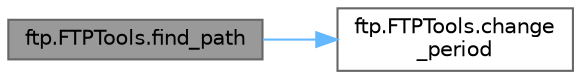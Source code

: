 digraph "ftp.FTPTools.find_path"
{
 // LATEX_PDF_SIZE
  bgcolor="transparent";
  edge [fontname=Helvetica,fontsize=10,labelfontname=Helvetica,labelfontsize=10];
  node [fontname=Helvetica,fontsize=10,shape=box,height=0.2,width=0.4];
  rankdir="LR";
  Node1 [id="Node000001",label="ftp.FTPTools.find_path",height=0.2,width=0.4,color="gray40", fillcolor="grey60", style="filled", fontcolor="black",tooltip=" "];
  Node1 -> Node2 [id="edge2_Node000001_Node000002",color="steelblue1",style="solid",tooltip=" "];
  Node2 [id="Node000002",label="ftp.FTPTools.change\l_period",height=0.2,width=0.4,color="grey40", fillcolor="white", style="filled",URL="$namespaceftp_1_1_f_t_p_tools.html#a28316fcedf253ee9f61113f19e52ff2f",tooltip=" "];
}
